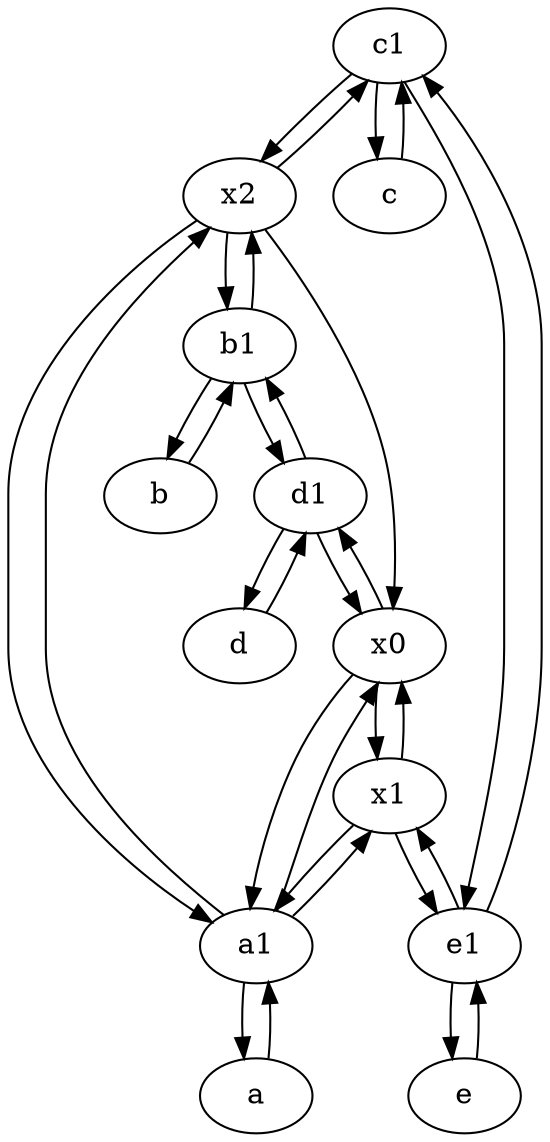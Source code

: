 digraph  {
	c1 [pos="30,15!"];
	e [pos="30,50!"];
	x1;
	b [pos="50,20!"];
	x2;
	d [pos="20,30!"];
	x0;
	c [pos="20,10!"];
	a [pos="40,10!"];
	a1 [pos="40,15!"];
	d1 [pos="25,30!"];
	e1 [pos="25,45!"];
	b1 [pos="45,20!"];
	b1 -> b;
	c -> c1;
	x0 -> d1;
	d -> d1;
	d1 -> d;
	c1 -> c;
	x2 -> b1;
	e1 -> e;
	b -> b1;
	b1 -> x2;
	d1 -> x0;
	x1 -> x0;
	a1 -> x1;
	b1 -> d1;
	e1 -> x1;
	x1 -> a1;
	c1 -> x2;
	e1 -> c1;
	a1 -> x0;
	x1 -> e1;
	x2 -> x0;
	a -> a1;
	d1 -> b1;
	x0 -> x1;
	c1 -> e1;
	x2 -> c1;
	x2 -> a1;
	x0 -> a1;
	a1 -> x2;
	e -> e1;
	a1 -> a;

	}